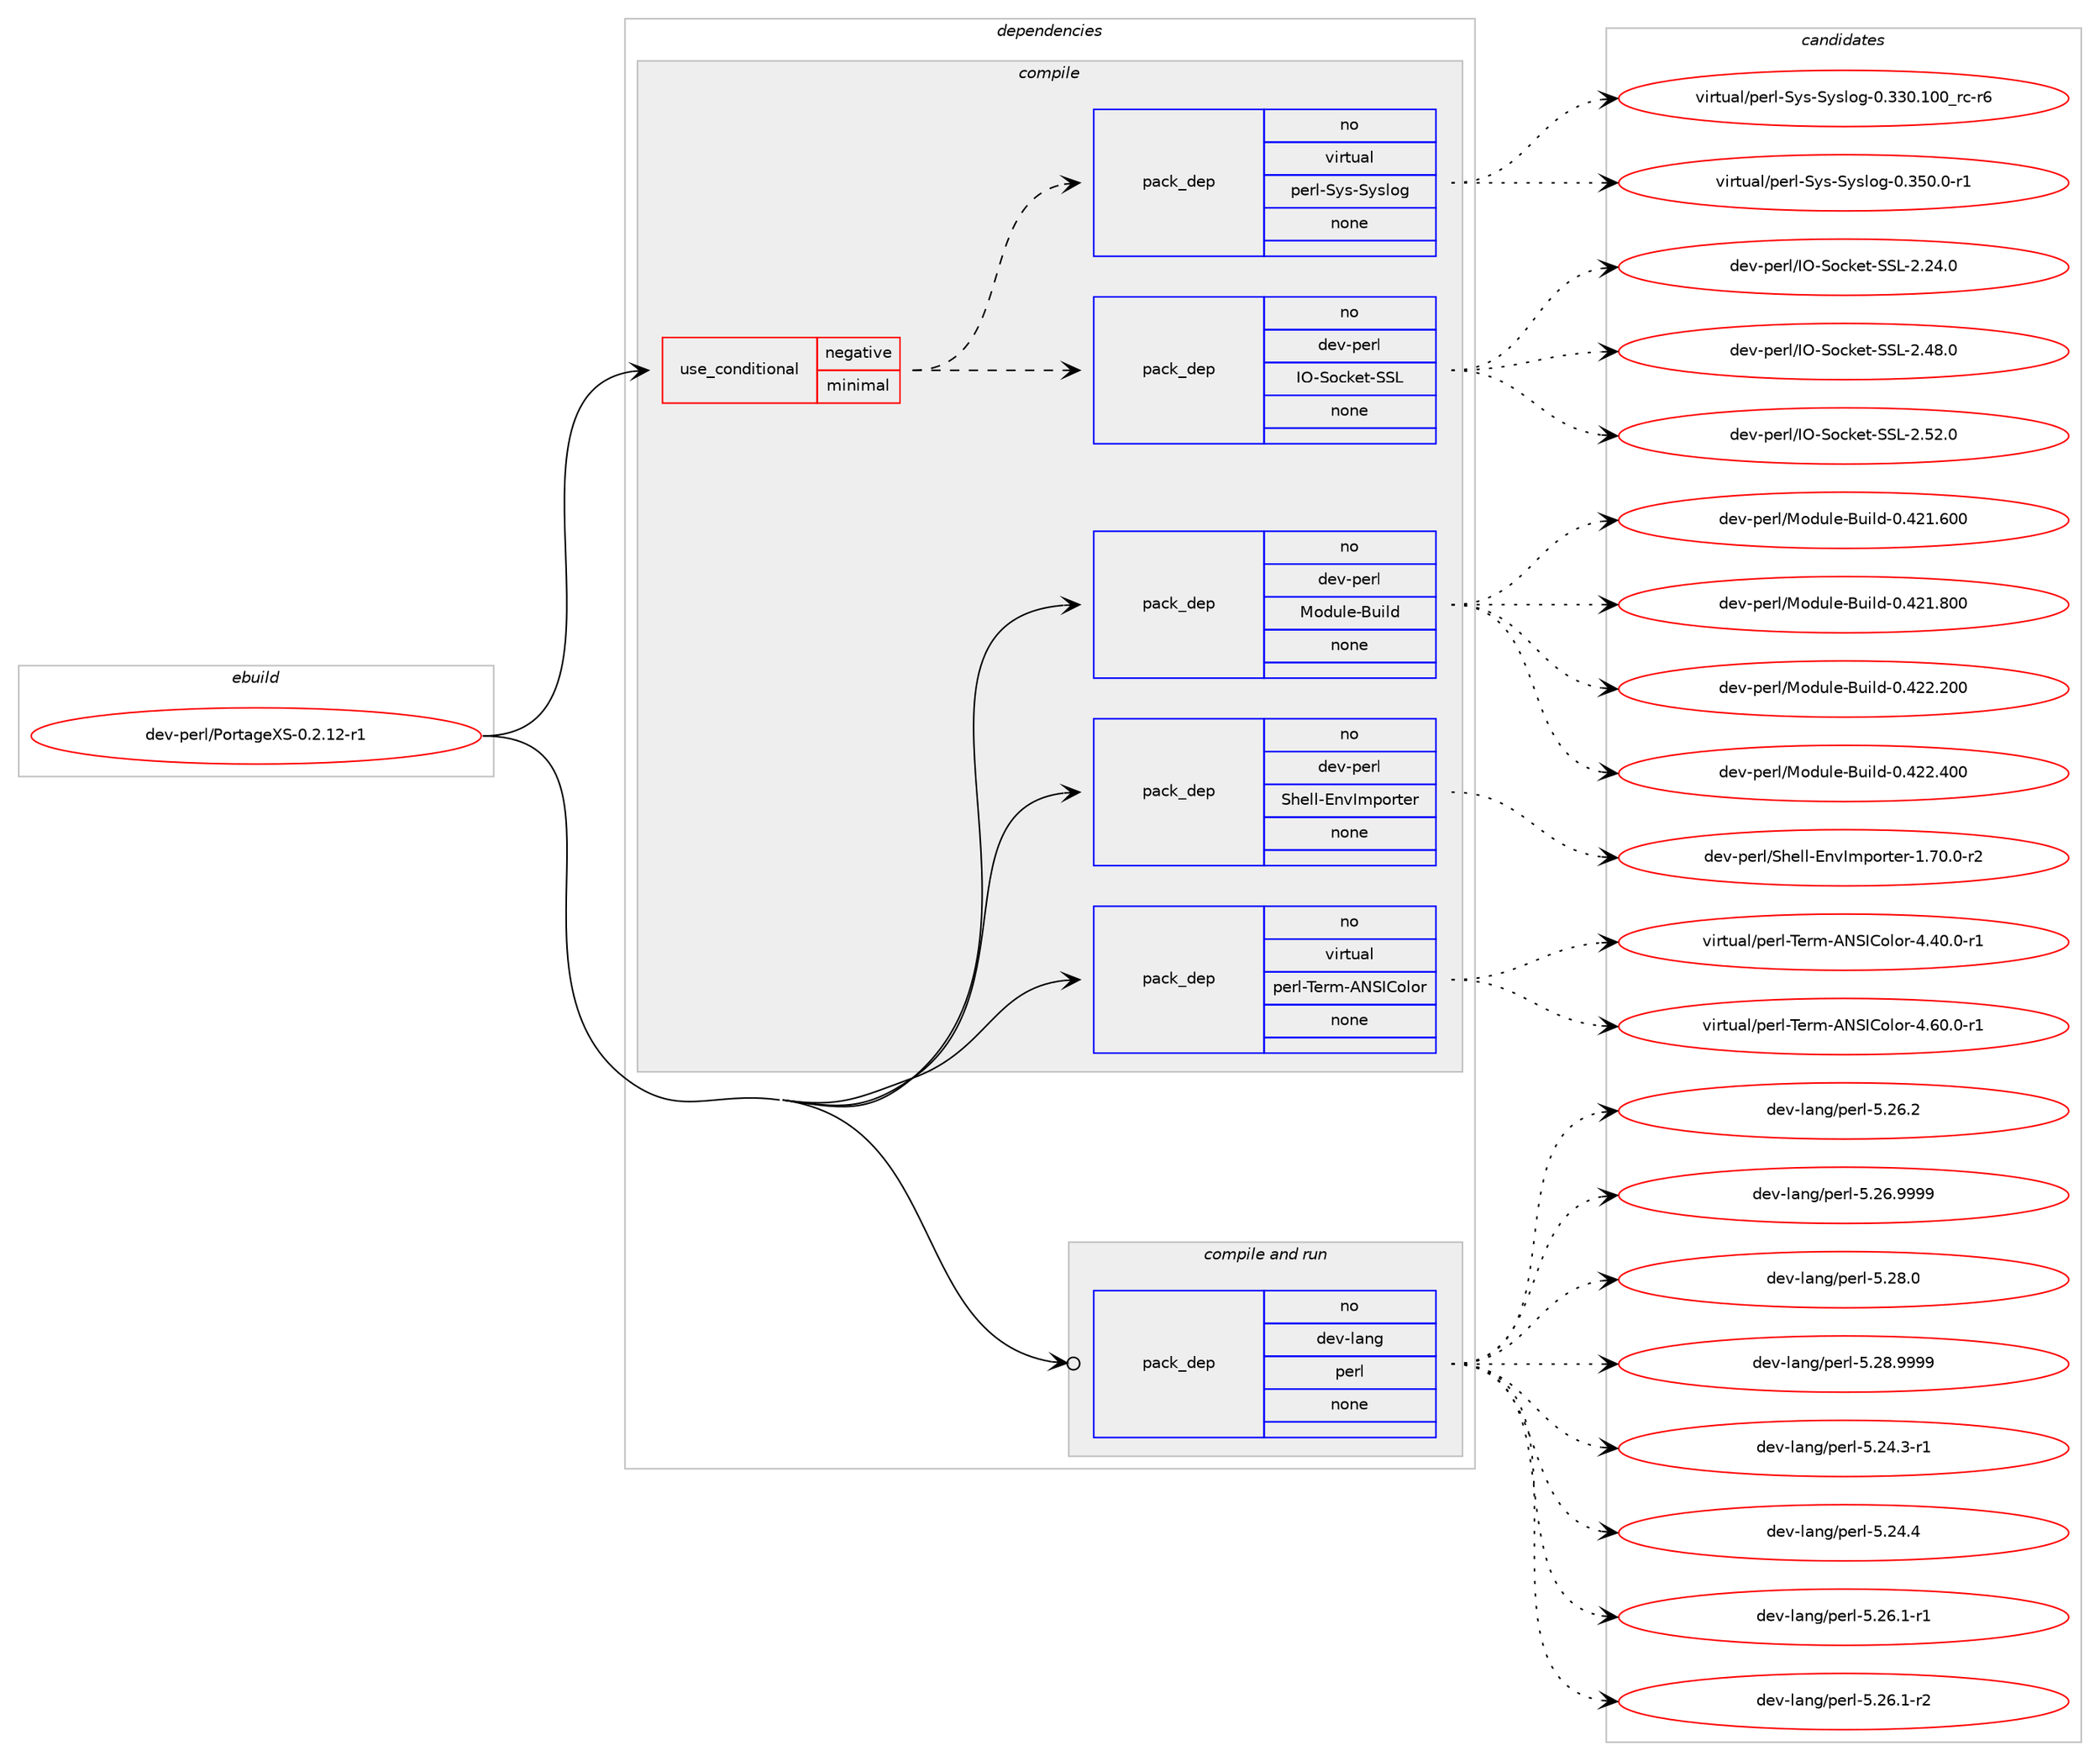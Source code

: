 digraph prolog {

# *************
# Graph options
# *************

newrank=true;
concentrate=true;
compound=true;
graph [rankdir=LR,fontname=Helvetica,fontsize=10,ranksep=1.5];#, ranksep=2.5, nodesep=0.2];
edge  [arrowhead=vee];
node  [fontname=Helvetica,fontsize=10];

# **********
# The ebuild
# **********

subgraph cluster_leftcol {
color=gray;
rank=same;
label=<<i>ebuild</i>>;
id [label="dev-perl/PortageXS-0.2.12-r1", color=red, width=4, href="../dev-perl/PortageXS-0.2.12-r1.svg"];
}

# ****************
# The dependencies
# ****************

subgraph cluster_midcol {
color=gray;
label=<<i>dependencies</i>>;
subgraph cluster_compile {
fillcolor="#eeeeee";
style=filled;
label=<<i>compile</i>>;
subgraph cond368755 {
dependency1388017 [label=<<TABLE BORDER="0" CELLBORDER="1" CELLSPACING="0" CELLPADDING="4"><TR><TD ROWSPAN="3" CELLPADDING="10">use_conditional</TD></TR><TR><TD>negative</TD></TR><TR><TD>minimal</TD></TR></TABLE>>, shape=none, color=red];
subgraph pack996198 {
dependency1388018 [label=<<TABLE BORDER="0" CELLBORDER="1" CELLSPACING="0" CELLPADDING="4" WIDTH="220"><TR><TD ROWSPAN="6" CELLPADDING="30">pack_dep</TD></TR><TR><TD WIDTH="110">no</TD></TR><TR><TD>dev-perl</TD></TR><TR><TD>IO-Socket-SSL</TD></TR><TR><TD>none</TD></TR><TR><TD></TD></TR></TABLE>>, shape=none, color=blue];
}
dependency1388017:e -> dependency1388018:w [weight=20,style="dashed",arrowhead="vee"];
subgraph pack996199 {
dependency1388019 [label=<<TABLE BORDER="0" CELLBORDER="1" CELLSPACING="0" CELLPADDING="4" WIDTH="220"><TR><TD ROWSPAN="6" CELLPADDING="30">pack_dep</TD></TR><TR><TD WIDTH="110">no</TD></TR><TR><TD>virtual</TD></TR><TR><TD>perl-Sys-Syslog</TD></TR><TR><TD>none</TD></TR><TR><TD></TD></TR></TABLE>>, shape=none, color=blue];
}
dependency1388017:e -> dependency1388019:w [weight=20,style="dashed",arrowhead="vee"];
}
id:e -> dependency1388017:w [weight=20,style="solid",arrowhead="vee"];
subgraph pack996200 {
dependency1388020 [label=<<TABLE BORDER="0" CELLBORDER="1" CELLSPACING="0" CELLPADDING="4" WIDTH="220"><TR><TD ROWSPAN="6" CELLPADDING="30">pack_dep</TD></TR><TR><TD WIDTH="110">no</TD></TR><TR><TD>dev-perl</TD></TR><TR><TD>Module-Build</TD></TR><TR><TD>none</TD></TR><TR><TD></TD></TR></TABLE>>, shape=none, color=blue];
}
id:e -> dependency1388020:w [weight=20,style="solid",arrowhead="vee"];
subgraph pack996201 {
dependency1388021 [label=<<TABLE BORDER="0" CELLBORDER="1" CELLSPACING="0" CELLPADDING="4" WIDTH="220"><TR><TD ROWSPAN="6" CELLPADDING="30">pack_dep</TD></TR><TR><TD WIDTH="110">no</TD></TR><TR><TD>dev-perl</TD></TR><TR><TD>Shell-EnvImporter</TD></TR><TR><TD>none</TD></TR><TR><TD></TD></TR></TABLE>>, shape=none, color=blue];
}
id:e -> dependency1388021:w [weight=20,style="solid",arrowhead="vee"];
subgraph pack996202 {
dependency1388022 [label=<<TABLE BORDER="0" CELLBORDER="1" CELLSPACING="0" CELLPADDING="4" WIDTH="220"><TR><TD ROWSPAN="6" CELLPADDING="30">pack_dep</TD></TR><TR><TD WIDTH="110">no</TD></TR><TR><TD>virtual</TD></TR><TR><TD>perl-Term-ANSIColor</TD></TR><TR><TD>none</TD></TR><TR><TD></TD></TR></TABLE>>, shape=none, color=blue];
}
id:e -> dependency1388022:w [weight=20,style="solid",arrowhead="vee"];
}
subgraph cluster_compileandrun {
fillcolor="#eeeeee";
style=filled;
label=<<i>compile and run</i>>;
subgraph pack996203 {
dependency1388023 [label=<<TABLE BORDER="0" CELLBORDER="1" CELLSPACING="0" CELLPADDING="4" WIDTH="220"><TR><TD ROWSPAN="6" CELLPADDING="30">pack_dep</TD></TR><TR><TD WIDTH="110">no</TD></TR><TR><TD>dev-lang</TD></TR><TR><TD>perl</TD></TR><TR><TD>none</TD></TR><TR><TD></TD></TR></TABLE>>, shape=none, color=blue];
}
id:e -> dependency1388023:w [weight=20,style="solid",arrowhead="odotvee"];
}
subgraph cluster_run {
fillcolor="#eeeeee";
style=filled;
label=<<i>run</i>>;
}
}

# **************
# The candidates
# **************

subgraph cluster_choices {
rank=same;
color=gray;
label=<<i>candidates</i>>;

subgraph choice996198 {
color=black;
nodesep=1;
choice100101118451121011141084773794583111991071011164583837645504650524648 [label="dev-perl/IO-Socket-SSL-2.24.0", color=red, width=4,href="../dev-perl/IO-Socket-SSL-2.24.0.svg"];
choice100101118451121011141084773794583111991071011164583837645504652564648 [label="dev-perl/IO-Socket-SSL-2.48.0", color=red, width=4,href="../dev-perl/IO-Socket-SSL-2.48.0.svg"];
choice100101118451121011141084773794583111991071011164583837645504653504648 [label="dev-perl/IO-Socket-SSL-2.52.0", color=red, width=4,href="../dev-perl/IO-Socket-SSL-2.52.0.svg"];
dependency1388018:e -> choice100101118451121011141084773794583111991071011164583837645504650524648:w [style=dotted,weight="100"];
dependency1388018:e -> choice100101118451121011141084773794583111991071011164583837645504652564648:w [style=dotted,weight="100"];
dependency1388018:e -> choice100101118451121011141084773794583111991071011164583837645504653504648:w [style=dotted,weight="100"];
}
subgraph choice996199 {
color=black;
nodesep=1;
choice1181051141161179710847112101114108458312111545831211151081111034548465151484649484895114994511454 [label="virtual/perl-Sys-Syslog-0.330.100_rc-r6", color=red, width=4,href="../virtual/perl-Sys-Syslog-0.330.100_rc-r6.svg"];
choice11810511411611797108471121011141084583121115458312111510811110345484651534846484511449 [label="virtual/perl-Sys-Syslog-0.350.0-r1", color=red, width=4,href="../virtual/perl-Sys-Syslog-0.350.0-r1.svg"];
dependency1388019:e -> choice1181051141161179710847112101114108458312111545831211151081111034548465151484649484895114994511454:w [style=dotted,weight="100"];
dependency1388019:e -> choice11810511411611797108471121011141084583121115458312111510811110345484651534846484511449:w [style=dotted,weight="100"];
}
subgraph choice996200 {
color=black;
nodesep=1;
choice100101118451121011141084777111100117108101456611710510810045484652504946544848 [label="dev-perl/Module-Build-0.421.600", color=red, width=4,href="../dev-perl/Module-Build-0.421.600.svg"];
choice100101118451121011141084777111100117108101456611710510810045484652504946564848 [label="dev-perl/Module-Build-0.421.800", color=red, width=4,href="../dev-perl/Module-Build-0.421.800.svg"];
choice100101118451121011141084777111100117108101456611710510810045484652505046504848 [label="dev-perl/Module-Build-0.422.200", color=red, width=4,href="../dev-perl/Module-Build-0.422.200.svg"];
choice100101118451121011141084777111100117108101456611710510810045484652505046524848 [label="dev-perl/Module-Build-0.422.400", color=red, width=4,href="../dev-perl/Module-Build-0.422.400.svg"];
dependency1388020:e -> choice100101118451121011141084777111100117108101456611710510810045484652504946544848:w [style=dotted,weight="100"];
dependency1388020:e -> choice100101118451121011141084777111100117108101456611710510810045484652504946564848:w [style=dotted,weight="100"];
dependency1388020:e -> choice100101118451121011141084777111100117108101456611710510810045484652505046504848:w [style=dotted,weight="100"];
dependency1388020:e -> choice100101118451121011141084777111100117108101456611710510810045484652505046524848:w [style=dotted,weight="100"];
}
subgraph choice996201 {
color=black;
nodesep=1;
choice100101118451121011141084783104101108108456911011873109112111114116101114454946554846484511450 [label="dev-perl/Shell-EnvImporter-1.70.0-r2", color=red, width=4,href="../dev-perl/Shell-EnvImporter-1.70.0-r2.svg"];
dependency1388021:e -> choice100101118451121011141084783104101108108456911011873109112111114116101114454946554846484511450:w [style=dotted,weight="100"];
}
subgraph choice996202 {
color=black;
nodesep=1;
choice11810511411611797108471121011141084584101114109456578837367111108111114455246524846484511449 [label="virtual/perl-Term-ANSIColor-4.40.0-r1", color=red, width=4,href="../virtual/perl-Term-ANSIColor-4.40.0-r1.svg"];
choice11810511411611797108471121011141084584101114109456578837367111108111114455246544846484511449 [label="virtual/perl-Term-ANSIColor-4.60.0-r1", color=red, width=4,href="../virtual/perl-Term-ANSIColor-4.60.0-r1.svg"];
dependency1388022:e -> choice11810511411611797108471121011141084584101114109456578837367111108111114455246524846484511449:w [style=dotted,weight="100"];
dependency1388022:e -> choice11810511411611797108471121011141084584101114109456578837367111108111114455246544846484511449:w [style=dotted,weight="100"];
}
subgraph choice996203 {
color=black;
nodesep=1;
choice100101118451089711010347112101114108455346505246514511449 [label="dev-lang/perl-5.24.3-r1", color=red, width=4,href="../dev-lang/perl-5.24.3-r1.svg"];
choice10010111845108971101034711210111410845534650524652 [label="dev-lang/perl-5.24.4", color=red, width=4,href="../dev-lang/perl-5.24.4.svg"];
choice100101118451089711010347112101114108455346505446494511449 [label="dev-lang/perl-5.26.1-r1", color=red, width=4,href="../dev-lang/perl-5.26.1-r1.svg"];
choice100101118451089711010347112101114108455346505446494511450 [label="dev-lang/perl-5.26.1-r2", color=red, width=4,href="../dev-lang/perl-5.26.1-r2.svg"];
choice10010111845108971101034711210111410845534650544650 [label="dev-lang/perl-5.26.2", color=red, width=4,href="../dev-lang/perl-5.26.2.svg"];
choice10010111845108971101034711210111410845534650544657575757 [label="dev-lang/perl-5.26.9999", color=red, width=4,href="../dev-lang/perl-5.26.9999.svg"];
choice10010111845108971101034711210111410845534650564648 [label="dev-lang/perl-5.28.0", color=red, width=4,href="../dev-lang/perl-5.28.0.svg"];
choice10010111845108971101034711210111410845534650564657575757 [label="dev-lang/perl-5.28.9999", color=red, width=4,href="../dev-lang/perl-5.28.9999.svg"];
dependency1388023:e -> choice100101118451089711010347112101114108455346505246514511449:w [style=dotted,weight="100"];
dependency1388023:e -> choice10010111845108971101034711210111410845534650524652:w [style=dotted,weight="100"];
dependency1388023:e -> choice100101118451089711010347112101114108455346505446494511449:w [style=dotted,weight="100"];
dependency1388023:e -> choice100101118451089711010347112101114108455346505446494511450:w [style=dotted,weight="100"];
dependency1388023:e -> choice10010111845108971101034711210111410845534650544650:w [style=dotted,weight="100"];
dependency1388023:e -> choice10010111845108971101034711210111410845534650544657575757:w [style=dotted,weight="100"];
dependency1388023:e -> choice10010111845108971101034711210111410845534650564648:w [style=dotted,weight="100"];
dependency1388023:e -> choice10010111845108971101034711210111410845534650564657575757:w [style=dotted,weight="100"];
}
}

}
